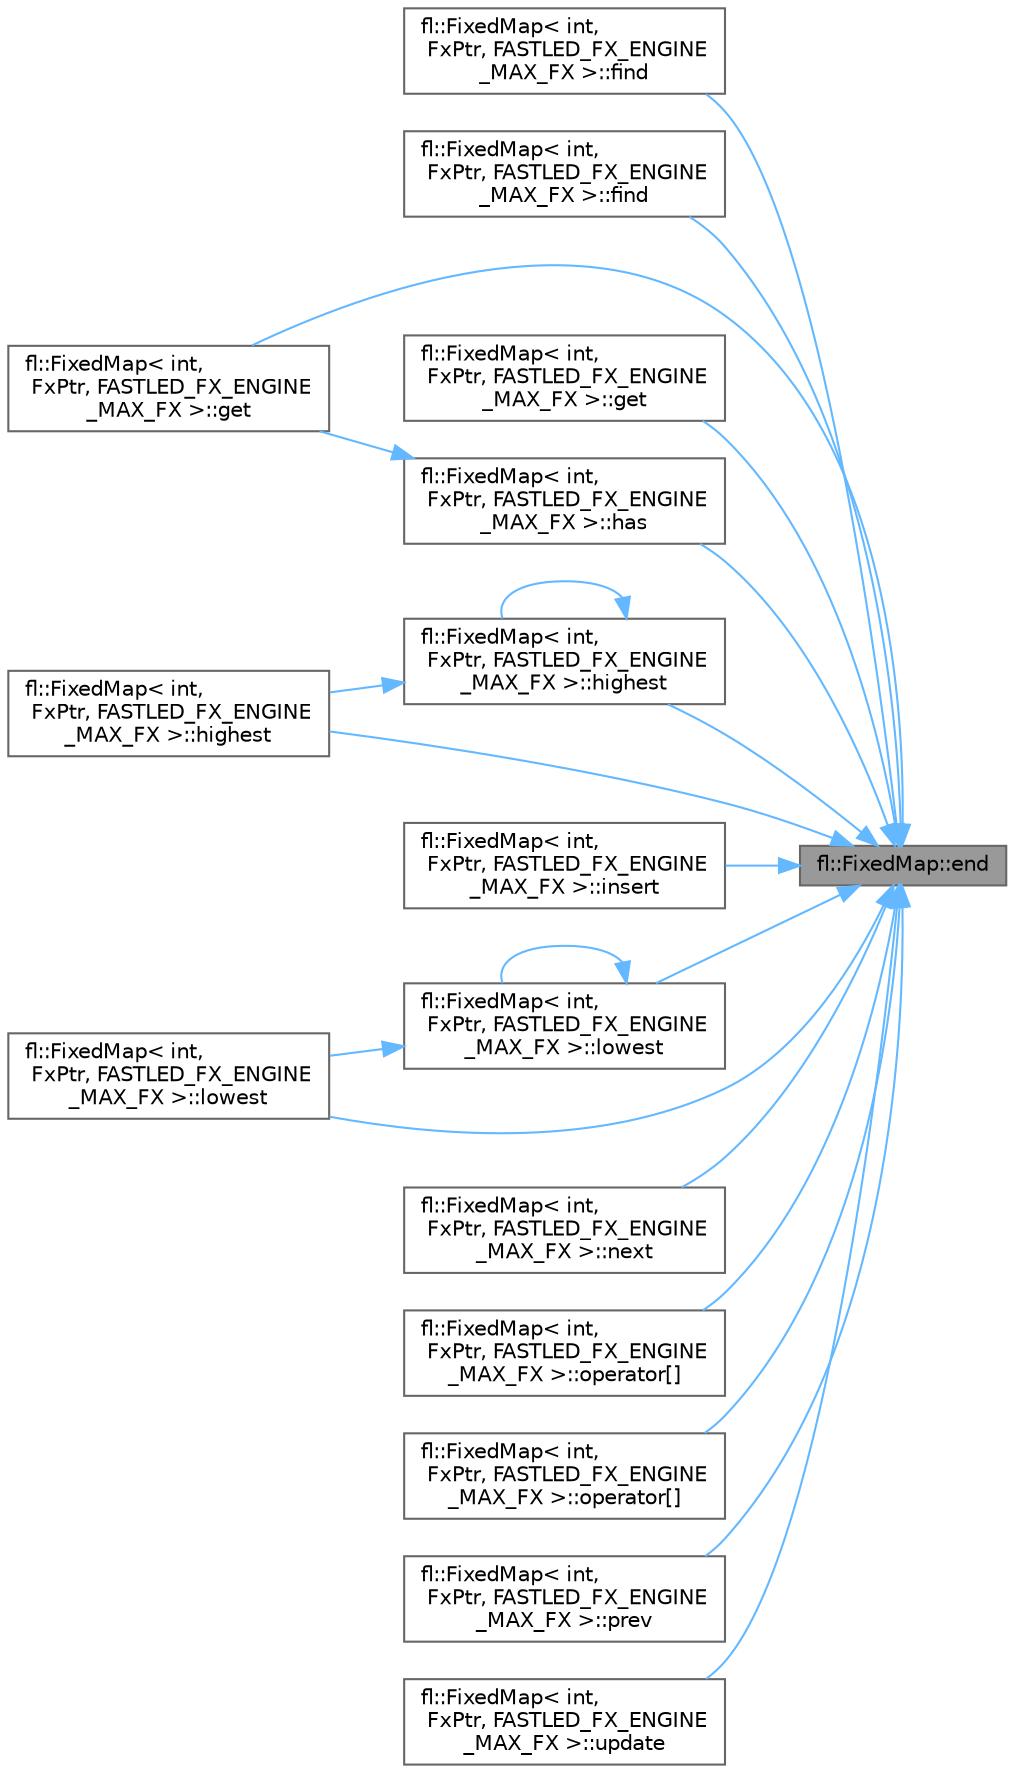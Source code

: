 digraph "fl::FixedMap::end"
{
 // LATEX_PDF_SIZE
  bgcolor="transparent";
  edge [fontname=Helvetica,fontsize=10,labelfontname=Helvetica,labelfontsize=10];
  node [fontname=Helvetica,fontsize=10,shape=box,height=0.2,width=0.4];
  rankdir="RL";
  Node1 [id="Node000001",label="fl::FixedMap::end",height=0.2,width=0.4,color="gray40", fillcolor="grey60", style="filled", fontcolor="black",tooltip=" "];
  Node1 -> Node2 [id="edge1_Node000001_Node000002",dir="back",color="steelblue1",style="solid",tooltip=" "];
  Node2 [id="Node000002",label="fl::FixedMap\< int,\l FxPtr, FASTLED_FX_ENGINE\l_MAX_FX \>::find",height=0.2,width=0.4,color="grey40", fillcolor="white", style="filled",URL="$d2/df3/classfl_1_1_fixed_map_a85134d13ee9474e0ac60284e965ccbb3.html#a85134d13ee9474e0ac60284e965ccbb3",tooltip=" "];
  Node1 -> Node3 [id="edge2_Node000001_Node000003",dir="back",color="steelblue1",style="solid",tooltip=" "];
  Node3 [id="Node000003",label="fl::FixedMap\< int,\l FxPtr, FASTLED_FX_ENGINE\l_MAX_FX \>::find",height=0.2,width=0.4,color="grey40", fillcolor="white", style="filled",URL="$d2/df3/classfl_1_1_fixed_map_a8bcf77d4d868a69200434b127876d928.html#a8bcf77d4d868a69200434b127876d928",tooltip=" "];
  Node1 -> Node4 [id="edge3_Node000001_Node000004",dir="back",color="steelblue1",style="solid",tooltip=" "];
  Node4 [id="Node000004",label="fl::FixedMap\< int,\l FxPtr, FASTLED_FX_ENGINE\l_MAX_FX \>::get",height=0.2,width=0.4,color="grey40", fillcolor="white", style="filled",URL="$d2/df3/classfl_1_1_fixed_map_aad1402bd34a5c134fa39bc0593ffd5ba.html#aad1402bd34a5c134fa39bc0593ffd5ba",tooltip=" "];
  Node1 -> Node5 [id="edge4_Node000001_Node000005",dir="back",color="steelblue1",style="solid",tooltip=" "];
  Node5 [id="Node000005",label="fl::FixedMap\< int,\l FxPtr, FASTLED_FX_ENGINE\l_MAX_FX \>::get",height=0.2,width=0.4,color="grey40", fillcolor="white", style="filled",URL="$d2/df3/classfl_1_1_fixed_map_ac2c703c3d250cdb2c30101766c1810d6.html#ac2c703c3d250cdb2c30101766c1810d6",tooltip=" "];
  Node1 -> Node6 [id="edge5_Node000001_Node000006",dir="back",color="steelblue1",style="solid",tooltip=" "];
  Node6 [id="Node000006",label="fl::FixedMap\< int,\l FxPtr, FASTLED_FX_ENGINE\l_MAX_FX \>::has",height=0.2,width=0.4,color="grey40", fillcolor="white", style="filled",URL="$d2/df3/classfl_1_1_fixed_map_a460e3d43563610531faa13038b8f3682.html#a460e3d43563610531faa13038b8f3682",tooltip=" "];
  Node6 -> Node4 [id="edge6_Node000006_Node000004",dir="back",color="steelblue1",style="solid",tooltip=" "];
  Node1 -> Node7 [id="edge7_Node000001_Node000007",dir="back",color="steelblue1",style="solid",tooltip=" "];
  Node7 [id="Node000007",label="fl::FixedMap\< int,\l FxPtr, FASTLED_FX_ENGINE\l_MAX_FX \>::highest",height=0.2,width=0.4,color="grey40", fillcolor="white", style="filled",URL="$d2/df3/classfl_1_1_fixed_map_a8e3ea2bf1427c91405418b7b1a629f47.html#a8e3ea2bf1427c91405418b7b1a629f47",tooltip=" "];
  Node7 -> Node7 [id="edge8_Node000007_Node000007",dir="back",color="steelblue1",style="solid",tooltip=" "];
  Node7 -> Node8 [id="edge9_Node000007_Node000008",dir="back",color="steelblue1",style="solid",tooltip=" "];
  Node8 [id="Node000008",label="fl::FixedMap\< int,\l FxPtr, FASTLED_FX_ENGINE\l_MAX_FX \>::highest",height=0.2,width=0.4,color="grey40", fillcolor="white", style="filled",URL="$d2/df3/classfl_1_1_fixed_map_a6c64dfe45f7f5f20f5c7cf0990c7e140.html#a6c64dfe45f7f5f20f5c7cf0990c7e140",tooltip=" "];
  Node1 -> Node8 [id="edge10_Node000001_Node000008",dir="back",color="steelblue1",style="solid",tooltip=" "];
  Node1 -> Node9 [id="edge11_Node000001_Node000009",dir="back",color="steelblue1",style="solid",tooltip=" "];
  Node9 [id="Node000009",label="fl::FixedMap\< int,\l FxPtr, FASTLED_FX_ENGINE\l_MAX_FX \>::insert",height=0.2,width=0.4,color="grey40", fillcolor="white", style="filled",URL="$d2/df3/classfl_1_1_fixed_map_a0c2f74febc0761d26128a3a63d225cf2.html#a0c2f74febc0761d26128a3a63d225cf2",tooltip=" "];
  Node1 -> Node10 [id="edge12_Node000001_Node000010",dir="back",color="steelblue1",style="solid",tooltip=" "];
  Node10 [id="Node000010",label="fl::FixedMap\< int,\l FxPtr, FASTLED_FX_ENGINE\l_MAX_FX \>::lowest",height=0.2,width=0.4,color="grey40", fillcolor="white", style="filled",URL="$d2/df3/classfl_1_1_fixed_map_a3df8268f2e6f56bf468676209b3de6fe.html#a3df8268f2e6f56bf468676209b3de6fe",tooltip=" "];
  Node10 -> Node10 [id="edge13_Node000010_Node000010",dir="back",color="steelblue1",style="solid",tooltip=" "];
  Node10 -> Node11 [id="edge14_Node000010_Node000011",dir="back",color="steelblue1",style="solid",tooltip=" "];
  Node11 [id="Node000011",label="fl::FixedMap\< int,\l FxPtr, FASTLED_FX_ENGINE\l_MAX_FX \>::lowest",height=0.2,width=0.4,color="grey40", fillcolor="white", style="filled",URL="$d2/df3/classfl_1_1_fixed_map_a66dd6159f6d84daf24be85c42a225a91.html#a66dd6159f6d84daf24be85c42a225a91",tooltip=" "];
  Node1 -> Node11 [id="edge15_Node000001_Node000011",dir="back",color="steelblue1",style="solid",tooltip=" "];
  Node1 -> Node12 [id="edge16_Node000001_Node000012",dir="back",color="steelblue1",style="solid",tooltip=" "];
  Node12 [id="Node000012",label="fl::FixedMap\< int,\l FxPtr, FASTLED_FX_ENGINE\l_MAX_FX \>::next",height=0.2,width=0.4,color="grey40", fillcolor="white", style="filled",URL="$d2/df3/classfl_1_1_fixed_map_a86e9680f024d9fb7a7fa9f96a90f4a1e.html#a86e9680f024d9fb7a7fa9f96a90f4a1e",tooltip=" "];
  Node1 -> Node13 [id="edge17_Node000001_Node000013",dir="back",color="steelblue1",style="solid",tooltip=" "];
  Node13 [id="Node000013",label="fl::FixedMap\< int,\l FxPtr, FASTLED_FX_ENGINE\l_MAX_FX \>::operator[]",height=0.2,width=0.4,color="grey40", fillcolor="white", style="filled",URL="$d2/df3/classfl_1_1_fixed_map_a5c2aef379d79a375b2dd6ed22bef7beb.html#a5c2aef379d79a375b2dd6ed22bef7beb",tooltip=" "];
  Node1 -> Node14 [id="edge18_Node000001_Node000014",dir="back",color="steelblue1",style="solid",tooltip=" "];
  Node14 [id="Node000014",label="fl::FixedMap\< int,\l FxPtr, FASTLED_FX_ENGINE\l_MAX_FX \>::operator[]",height=0.2,width=0.4,color="grey40", fillcolor="white", style="filled",URL="$d2/df3/classfl_1_1_fixed_map_aa32e21164660946c105d35b3d20ee3bc.html#aa32e21164660946c105d35b3d20ee3bc",tooltip=" "];
  Node1 -> Node15 [id="edge19_Node000001_Node000015",dir="back",color="steelblue1",style="solid",tooltip=" "];
  Node15 [id="Node000015",label="fl::FixedMap\< int,\l FxPtr, FASTLED_FX_ENGINE\l_MAX_FX \>::prev",height=0.2,width=0.4,color="grey40", fillcolor="white", style="filled",URL="$d2/df3/classfl_1_1_fixed_map_a35706a466e8c68cf3c5e9b8c94f8e17d.html#a35706a466e8c68cf3c5e9b8c94f8e17d",tooltip=" "];
  Node1 -> Node16 [id="edge20_Node000001_Node000016",dir="back",color="steelblue1",style="solid",tooltip=" "];
  Node16 [id="Node000016",label="fl::FixedMap\< int,\l FxPtr, FASTLED_FX_ENGINE\l_MAX_FX \>::update",height=0.2,width=0.4,color="grey40", fillcolor="white", style="filled",URL="$d2/df3/classfl_1_1_fixed_map_aa0d6bdcd0a910553c308d92c6ead41b0.html#aa0d6bdcd0a910553c308d92c6ead41b0",tooltip=" "];
}
